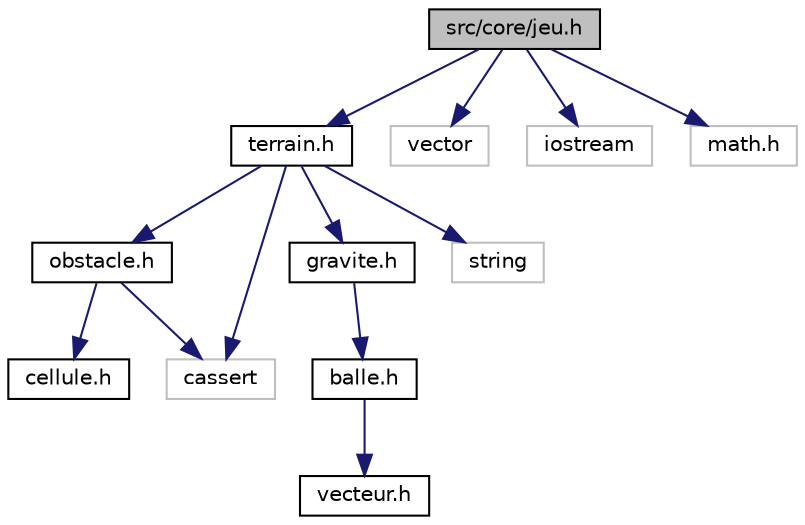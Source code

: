 digraph "src/core/jeu.h"
{
 // LATEX_PDF_SIZE
  edge [fontname="Helvetica",fontsize="10",labelfontname="Helvetica",labelfontsize="10"];
  node [fontname="Helvetica",fontsize="10",shape=record];
  Node1 [label="src/core/jeu.h",height=0.2,width=0.4,color="black", fillcolor="grey75", style="filled", fontcolor="black",tooltip="Déclaration de la classe Jeu et de ses fonctions membres."];
  Node1 -> Node2 [color="midnightblue",fontsize="10",style="solid",fontname="Helvetica"];
  Node2 [label="terrain.h",height=0.2,width=0.4,color="black", fillcolor="white", style="filled",URL="$terrain_8h.html",tooltip="Définition de la classe Terrain pour la simulation d'un terrain de jeu."];
  Node2 -> Node3 [color="midnightblue",fontsize="10",style="solid",fontname="Helvetica"];
  Node3 [label="obstacle.h",height=0.2,width=0.4,color="black", fillcolor="white", style="filled",URL="$obstacle_8h.html",tooltip="Définition de la classe Obstacle."];
  Node3 -> Node4 [color="midnightblue",fontsize="10",style="solid",fontname="Helvetica"];
  Node4 [label="cellule.h",height=0.2,width=0.4,color="black", fillcolor="white", style="filled",URL="$cellule_8h_source.html",tooltip=" "];
  Node3 -> Node5 [color="midnightblue",fontsize="10",style="solid",fontname="Helvetica"];
  Node5 [label="cassert",height=0.2,width=0.4,color="grey75", fillcolor="white", style="filled",tooltip=" "];
  Node2 -> Node6 [color="midnightblue",fontsize="10",style="solid",fontname="Helvetica"];
  Node6 [label="gravite.h",height=0.2,width=0.4,color="black", fillcolor="white", style="filled",URL="$gravite_8h_source.html",tooltip=" "];
  Node6 -> Node7 [color="midnightblue",fontsize="10",style="solid",fontname="Helvetica"];
  Node7 [label="balle.h",height=0.2,width=0.4,color="black", fillcolor="white", style="filled",URL="$balle_8h.html",tooltip="Déclaration de la classe Balle."];
  Node7 -> Node8 [color="midnightblue",fontsize="10",style="solid",fontname="Helvetica"];
  Node8 [label="vecteur.h",height=0.2,width=0.4,color="black", fillcolor="white", style="filled",URL="$vecteur_8h.html",tooltip="Déclaration de la classe Vecteur."];
  Node2 -> Node5 [color="midnightblue",fontsize="10",style="solid",fontname="Helvetica"];
  Node2 -> Node9 [color="midnightblue",fontsize="10",style="solid",fontname="Helvetica"];
  Node9 [label="string",height=0.2,width=0.4,color="grey75", fillcolor="white", style="filled",tooltip=" "];
  Node1 -> Node10 [color="midnightblue",fontsize="10",style="solid",fontname="Helvetica"];
  Node10 [label="vector",height=0.2,width=0.4,color="grey75", fillcolor="white", style="filled",tooltip=" "];
  Node1 -> Node11 [color="midnightblue",fontsize="10",style="solid",fontname="Helvetica"];
  Node11 [label="iostream",height=0.2,width=0.4,color="grey75", fillcolor="white", style="filled",tooltip=" "];
  Node1 -> Node12 [color="midnightblue",fontsize="10",style="solid",fontname="Helvetica"];
  Node12 [label="math.h",height=0.2,width=0.4,color="grey75", fillcolor="white", style="filled",tooltip=" "];
}

